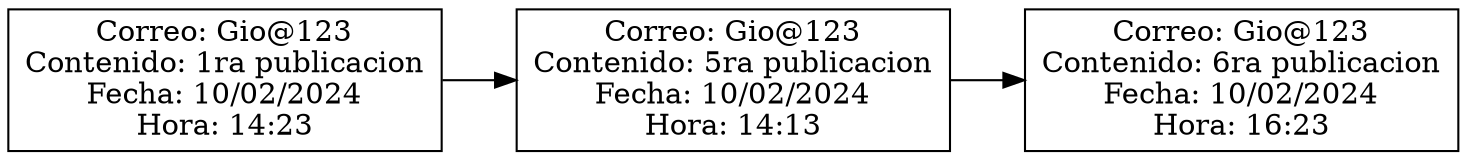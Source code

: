digraph G {
    node [shape=record];
    rankdir=LR;
    node0 [label="{Correo: Gio@123\nContenido: 1ra publicacion\nFecha: 10/02/2024\nHora: 14:23}"];
    node1 [label="{Correo: Gio@123\nContenido: 5ra publicacion\nFecha: 10/02/2024\nHora: 14:13}"];
    node0 -> node1;
    node2 [label="{Correo: Gio@123\nContenido: 6ra publicacion\nFecha: 10/02/2024\nHora: 16:23}"];
    node1 -> node2;
}
